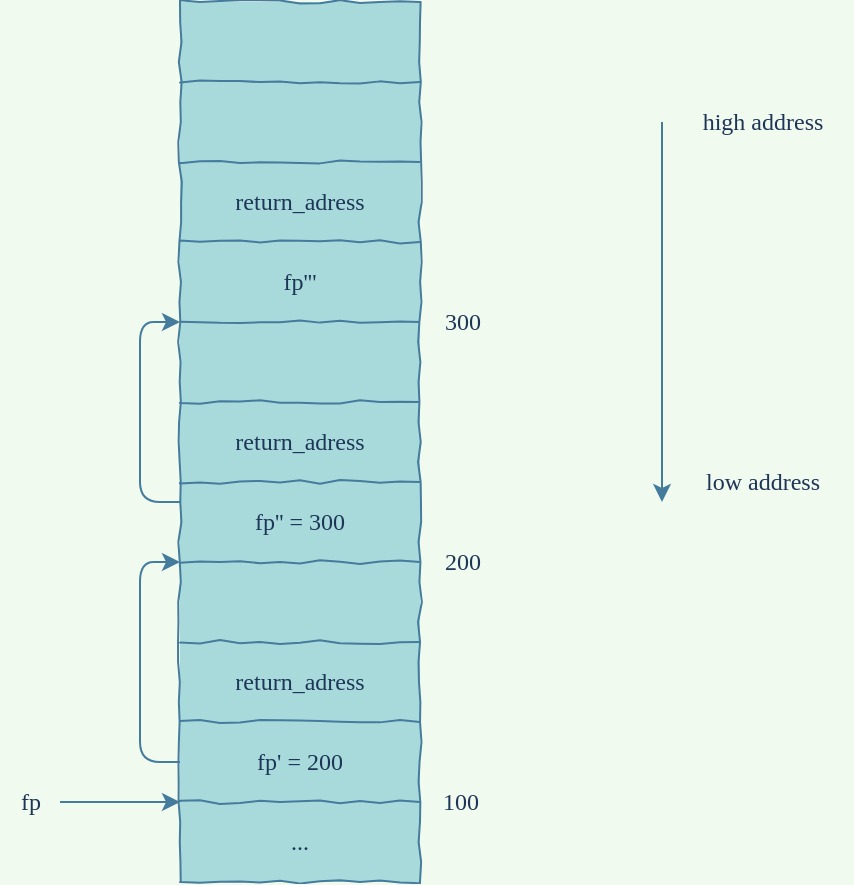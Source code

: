 <mxfile version="15.5.2" type="github">
  <diagram id="qzzveHbFKzM360SlWyRH" name="Page-1">
    <mxGraphModel dx="1074" dy="647" grid="1" gridSize="10" guides="1" tooltips="1" connect="1" arrows="1" fold="1" page="1" pageScale="1" pageWidth="827" pageHeight="1169" background="#F1FAEE" math="0" shadow="0">
      <root>
        <mxCell id="0" />
        <mxCell id="1" parent="0" />
        <mxCell id="kwKOkOC7tSV6xay0HEzO-1" value="" style="shape=table;startSize=0;container=1;collapsible=0;childLayout=tableLayout;rounded=0;sketch=0;fontColor=#1D3557;strokeColor=#457B9D;fillColor=#A8DADC;comic=1;fontFamily=Comic Sans MS;" vertex="1" parent="1">
          <mxGeometry x="380" y="80" width="120" height="440" as="geometry" />
        </mxCell>
        <mxCell id="kwKOkOC7tSV6xay0HEzO-2" value="" style="shape=partialRectangle;collapsible=0;dropTarget=0;pointerEvents=0;fillColor=none;top=0;left=0;bottom=0;right=0;points=[[0,0.5],[1,0.5]];portConstraint=eastwest;rounded=0;sketch=0;fontColor=#1D3557;strokeColor=#457B9D;fontFamily=Comic Sans MS;" vertex="1" parent="kwKOkOC7tSV6xay0HEzO-1">
          <mxGeometry width="120" height="40" as="geometry" />
        </mxCell>
        <mxCell id="kwKOkOC7tSV6xay0HEzO-3" value="" style="shape=partialRectangle;html=1;whiteSpace=wrap;connectable=0;overflow=hidden;fillColor=none;top=0;left=0;bottom=0;right=0;pointerEvents=1;rounded=0;sketch=0;fontColor=#1D3557;strokeColor=#457B9D;fontFamily=Comic Sans MS;" vertex="1" parent="kwKOkOC7tSV6xay0HEzO-2">
          <mxGeometry width="120" height="40" as="geometry">
            <mxRectangle width="120" height="40" as="alternateBounds" />
          </mxGeometry>
        </mxCell>
        <mxCell id="kwKOkOC7tSV6xay0HEzO-4" value="" style="shape=partialRectangle;collapsible=0;dropTarget=0;pointerEvents=0;fillColor=none;top=0;left=0;bottom=0;right=0;points=[[0,0.5],[1,0.5]];portConstraint=eastwest;rounded=0;sketch=0;fontColor=#1D3557;strokeColor=#457B9D;fontFamily=Comic Sans MS;" vertex="1" parent="kwKOkOC7tSV6xay0HEzO-1">
          <mxGeometry y="40" width="120" height="40" as="geometry" />
        </mxCell>
        <mxCell id="kwKOkOC7tSV6xay0HEzO-5" value="" style="shape=partialRectangle;html=1;whiteSpace=wrap;connectable=0;overflow=hidden;fillColor=none;top=0;left=0;bottom=0;right=0;pointerEvents=1;rounded=0;sketch=0;fontColor=#1D3557;strokeColor=#457B9D;fontFamily=Comic Sans MS;" vertex="1" parent="kwKOkOC7tSV6xay0HEzO-4">
          <mxGeometry width="120" height="40" as="geometry">
            <mxRectangle width="120" height="40" as="alternateBounds" />
          </mxGeometry>
        </mxCell>
        <mxCell id="kwKOkOC7tSV6xay0HEzO-6" value="" style="shape=partialRectangle;collapsible=0;dropTarget=0;pointerEvents=0;fillColor=none;top=0;left=0;bottom=0;right=0;points=[[0,0.5],[1,0.5]];portConstraint=eastwest;rounded=0;sketch=0;fontColor=#1D3557;strokeColor=#457B9D;fontFamily=Comic Sans MS;" vertex="1" parent="kwKOkOC7tSV6xay0HEzO-1">
          <mxGeometry y="80" width="120" height="40" as="geometry" />
        </mxCell>
        <mxCell id="kwKOkOC7tSV6xay0HEzO-7" value="return_adress" style="shape=partialRectangle;html=1;whiteSpace=wrap;connectable=0;overflow=hidden;fillColor=none;top=0;left=0;bottom=0;right=0;pointerEvents=1;rounded=0;sketch=0;fontColor=#1D3557;strokeColor=#457B9D;fontFamily=Comic Sans MS;" vertex="1" parent="kwKOkOC7tSV6xay0HEzO-6">
          <mxGeometry width="120" height="40" as="geometry">
            <mxRectangle width="120" height="40" as="alternateBounds" />
          </mxGeometry>
        </mxCell>
        <mxCell id="kwKOkOC7tSV6xay0HEzO-8" value="" style="shape=partialRectangle;collapsible=0;dropTarget=0;pointerEvents=0;fillColor=none;top=0;left=0;bottom=0;right=0;points=[[0,0.5],[1,0.5]];portConstraint=eastwest;rounded=0;sketch=0;fontColor=#1D3557;strokeColor=#457B9D;fontFamily=Comic Sans MS;" vertex="1" parent="kwKOkOC7tSV6xay0HEzO-1">
          <mxGeometry y="120" width="120" height="40" as="geometry" />
        </mxCell>
        <mxCell id="kwKOkOC7tSV6xay0HEzO-9" value="fp&#39;&#39;&#39;" style="shape=partialRectangle;html=1;whiteSpace=wrap;connectable=0;overflow=hidden;fillColor=none;top=0;left=0;bottom=0;right=0;pointerEvents=1;rounded=0;sketch=0;fontColor=#1D3557;strokeColor=#457B9D;fontFamily=Comic Sans MS;" vertex="1" parent="kwKOkOC7tSV6xay0HEzO-8">
          <mxGeometry width="120" height="40" as="geometry">
            <mxRectangle width="120" height="40" as="alternateBounds" />
          </mxGeometry>
        </mxCell>
        <mxCell id="kwKOkOC7tSV6xay0HEzO-10" value="" style="shape=partialRectangle;collapsible=0;dropTarget=0;pointerEvents=0;fillColor=none;top=0;left=0;bottom=0;right=0;points=[[0,0.5],[1,0.5]];portConstraint=eastwest;rounded=0;sketch=0;fontColor=#1D3557;strokeColor=#457B9D;fontFamily=Comic Sans MS;" vertex="1" parent="kwKOkOC7tSV6xay0HEzO-1">
          <mxGeometry y="160" width="120" height="40" as="geometry" />
        </mxCell>
        <mxCell id="kwKOkOC7tSV6xay0HEzO-11" value="" style="shape=partialRectangle;html=1;whiteSpace=wrap;connectable=0;overflow=hidden;fillColor=none;top=0;left=0;bottom=0;right=0;pointerEvents=1;rounded=0;sketch=0;fontColor=#1D3557;strokeColor=#457B9D;fontFamily=Comic Sans MS;" vertex="1" parent="kwKOkOC7tSV6xay0HEzO-10">
          <mxGeometry width="120" height="40" as="geometry">
            <mxRectangle width="120" height="40" as="alternateBounds" />
          </mxGeometry>
        </mxCell>
        <mxCell id="kwKOkOC7tSV6xay0HEzO-12" value="" style="shape=partialRectangle;collapsible=0;dropTarget=0;pointerEvents=0;fillColor=none;top=0;left=0;bottom=0;right=0;points=[[0,0.5],[1,0.5]];portConstraint=eastwest;rounded=0;sketch=0;fontColor=#1D3557;strokeColor=#457B9D;fontFamily=Comic Sans MS;" vertex="1" parent="kwKOkOC7tSV6xay0HEzO-1">
          <mxGeometry y="200" width="120" height="40" as="geometry" />
        </mxCell>
        <mxCell id="kwKOkOC7tSV6xay0HEzO-13" value="return_adress" style="shape=partialRectangle;html=1;whiteSpace=wrap;connectable=0;overflow=hidden;fillColor=none;top=0;left=0;bottom=0;right=0;pointerEvents=1;rounded=0;sketch=0;fontColor=#1D3557;strokeColor=#457B9D;fontFamily=Comic Sans MS;" vertex="1" parent="kwKOkOC7tSV6xay0HEzO-12">
          <mxGeometry width="120" height="40" as="geometry">
            <mxRectangle width="120" height="40" as="alternateBounds" />
          </mxGeometry>
        </mxCell>
        <mxCell id="kwKOkOC7tSV6xay0HEzO-31" style="edgeStyle=orthogonalEdgeStyle;curved=0;rounded=1;sketch=0;orthogonalLoop=1;jettySize=auto;html=1;fontFamily=Comic Sans MS;fontColor=#1D3557;strokeColor=#457B9D;fillColor=#A8DADC;labelBackgroundColor=#F1FAEE;" edge="1" parent="kwKOkOC7tSV6xay0HEzO-1" source="kwKOkOC7tSV6xay0HEzO-14" target="kwKOkOC7tSV6xay0HEzO-10">
          <mxGeometry relative="1" as="geometry">
            <Array as="points">
              <mxPoint x="-20" y="250" />
              <mxPoint x="-20" y="160" />
            </Array>
          </mxGeometry>
        </mxCell>
        <mxCell id="kwKOkOC7tSV6xay0HEzO-14" value="" style="shape=partialRectangle;collapsible=0;dropTarget=0;pointerEvents=0;fillColor=none;top=0;left=0;bottom=0;right=0;points=[[0,0.5],[1,0.5]];portConstraint=eastwest;rounded=0;sketch=0;fontColor=#1D3557;strokeColor=#457B9D;fontFamily=Comic Sans MS;" vertex="1" parent="kwKOkOC7tSV6xay0HEzO-1">
          <mxGeometry y="240" width="120" height="40" as="geometry" />
        </mxCell>
        <mxCell id="kwKOkOC7tSV6xay0HEzO-15" value="fp&#39;&#39; = 300" style="shape=partialRectangle;html=1;whiteSpace=wrap;connectable=0;overflow=hidden;fillColor=none;top=0;left=0;bottom=0;right=0;pointerEvents=1;rounded=0;sketch=0;fontColor=#1D3557;strokeColor=#457B9D;fontFamily=Comic Sans MS;" vertex="1" parent="kwKOkOC7tSV6xay0HEzO-14">
          <mxGeometry width="120" height="40" as="geometry">
            <mxRectangle width="120" height="40" as="alternateBounds" />
          </mxGeometry>
        </mxCell>
        <mxCell id="kwKOkOC7tSV6xay0HEzO-16" value="" style="shape=partialRectangle;collapsible=0;dropTarget=0;pointerEvents=0;fillColor=none;top=0;left=0;bottom=0;right=0;points=[[0,0.5],[1,0.5]];portConstraint=eastwest;rounded=0;sketch=0;fontColor=#1D3557;strokeColor=#457B9D;fontFamily=Comic Sans MS;" vertex="1" parent="kwKOkOC7tSV6xay0HEzO-1">
          <mxGeometry y="280" width="120" height="40" as="geometry" />
        </mxCell>
        <mxCell id="kwKOkOC7tSV6xay0HEzO-17" value="" style="shape=partialRectangle;html=1;whiteSpace=wrap;connectable=0;overflow=hidden;fillColor=none;top=0;left=0;bottom=0;right=0;pointerEvents=1;rounded=0;sketch=0;fontColor=#1D3557;strokeColor=#457B9D;fontFamily=Comic Sans MS;" vertex="1" parent="kwKOkOC7tSV6xay0HEzO-16">
          <mxGeometry width="120" height="40" as="geometry">
            <mxRectangle width="120" height="40" as="alternateBounds" />
          </mxGeometry>
        </mxCell>
        <mxCell id="kwKOkOC7tSV6xay0HEzO-18" value="" style="shape=partialRectangle;collapsible=0;dropTarget=0;pointerEvents=0;fillColor=none;top=0;left=0;bottom=0;right=0;points=[[0,0.5],[1,0.5]];portConstraint=eastwest;rounded=0;sketch=0;fontColor=#1D3557;strokeColor=#457B9D;fontFamily=Comic Sans MS;" vertex="1" parent="kwKOkOC7tSV6xay0HEzO-1">
          <mxGeometry y="320" width="120" height="40" as="geometry" />
        </mxCell>
        <mxCell id="kwKOkOC7tSV6xay0HEzO-19" value="return_adress" style="shape=partialRectangle;html=1;whiteSpace=wrap;connectable=0;overflow=hidden;fillColor=none;top=0;left=0;bottom=0;right=0;pointerEvents=1;rounded=0;sketch=0;fontColor=#1D3557;strokeColor=#457B9D;fontFamily=Comic Sans MS;" vertex="1" parent="kwKOkOC7tSV6xay0HEzO-18">
          <mxGeometry width="120" height="40" as="geometry">
            <mxRectangle width="120" height="40" as="alternateBounds" />
          </mxGeometry>
        </mxCell>
        <mxCell id="kwKOkOC7tSV6xay0HEzO-30" style="edgeStyle=orthogonalEdgeStyle;curved=0;rounded=1;sketch=0;orthogonalLoop=1;jettySize=auto;html=1;fontFamily=Comic Sans MS;fontColor=#1D3557;strokeColor=#457B9D;fillColor=#A8DADC;labelBackgroundColor=#F1FAEE;" edge="1" parent="kwKOkOC7tSV6xay0HEzO-1" source="kwKOkOC7tSV6xay0HEzO-20" target="kwKOkOC7tSV6xay0HEzO-16">
          <mxGeometry relative="1" as="geometry">
            <Array as="points">
              <mxPoint x="-20" y="380" />
              <mxPoint x="-20" y="280" />
            </Array>
          </mxGeometry>
        </mxCell>
        <mxCell id="kwKOkOC7tSV6xay0HEzO-20" value="" style="shape=partialRectangle;collapsible=0;dropTarget=0;pointerEvents=0;fillColor=none;top=0;left=0;bottom=0;right=0;points=[[0,0.5],[1,0.5]];portConstraint=eastwest;rounded=0;sketch=0;fontColor=#1D3557;strokeColor=#457B9D;fontFamily=Comic Sans MS;" vertex="1" parent="kwKOkOC7tSV6xay0HEzO-1">
          <mxGeometry y="360" width="120" height="40" as="geometry" />
        </mxCell>
        <mxCell id="kwKOkOC7tSV6xay0HEzO-21" value="fp&#39; = 200" style="shape=partialRectangle;html=1;whiteSpace=wrap;connectable=0;overflow=hidden;fillColor=none;top=0;left=0;bottom=0;right=0;pointerEvents=1;rounded=0;sketch=0;fontColor=#1D3557;strokeColor=#457B9D;fontFamily=Comic Sans MS;" vertex="1" parent="kwKOkOC7tSV6xay0HEzO-20">
          <mxGeometry width="120" height="40" as="geometry">
            <mxRectangle width="120" height="40" as="alternateBounds" />
          </mxGeometry>
        </mxCell>
        <mxCell id="kwKOkOC7tSV6xay0HEzO-22" value="" style="shape=partialRectangle;collapsible=0;dropTarget=0;pointerEvents=0;fillColor=none;top=0;left=0;bottom=0;right=0;points=[[0,0.5],[1,0.5]];portConstraint=eastwest;rounded=0;sketch=0;fontColor=#1D3557;strokeColor=#457B9D;fontFamily=Comic Sans MS;" vertex="1" parent="kwKOkOC7tSV6xay0HEzO-1">
          <mxGeometry y="400" width="120" height="40" as="geometry" />
        </mxCell>
        <mxCell id="kwKOkOC7tSV6xay0HEzO-23" value="..." style="shape=partialRectangle;html=1;whiteSpace=wrap;connectable=0;overflow=hidden;fillColor=none;top=0;left=0;bottom=0;right=0;pointerEvents=1;rounded=0;sketch=0;fontColor=#1D3557;strokeColor=#457B9D;fontFamily=Comic Sans MS;" vertex="1" parent="kwKOkOC7tSV6xay0HEzO-22">
          <mxGeometry width="120" height="40" as="geometry">
            <mxRectangle width="120" height="40" as="alternateBounds" />
          </mxGeometry>
        </mxCell>
        <mxCell id="kwKOkOC7tSV6xay0HEzO-26" value="" style="edgeStyle=orthogonalEdgeStyle;curved=0;rounded=1;sketch=0;orthogonalLoop=1;jettySize=auto;html=1;fontColor=#1D3557;strokeColor=#457B9D;fillColor=#A8DADC;fontFamily=Comic Sans MS;labelBackgroundColor=#F1FAEE;" edge="1" parent="1" source="kwKOkOC7tSV6xay0HEzO-24" target="kwKOkOC7tSV6xay0HEzO-22">
          <mxGeometry relative="1" as="geometry">
            <Array as="points">
              <mxPoint x="370" y="480" />
              <mxPoint x="370" y="480" />
            </Array>
          </mxGeometry>
        </mxCell>
        <mxCell id="kwKOkOC7tSV6xay0HEzO-24" value="fp" style="text;html=1;align=center;verticalAlign=middle;resizable=0;points=[];autosize=1;strokeColor=none;fillColor=none;fontColor=#1D3557;fontFamily=Comic Sans MS;" vertex="1" parent="1">
          <mxGeometry x="290" y="470" width="30" height="20" as="geometry" />
        </mxCell>
        <mxCell id="kwKOkOC7tSV6xay0HEzO-27" value="" style="endArrow=classic;html=1;rounded=1;sketch=0;fontColor=#1D3557;strokeColor=#457B9D;fillColor=#A8DADC;curved=0;fontFamily=Comic Sans MS;labelBackgroundColor=#F1FAEE;" edge="1" parent="1">
          <mxGeometry width="50" height="50" relative="1" as="geometry">
            <mxPoint x="621" y="140" as="sourcePoint" />
            <mxPoint x="621" y="330" as="targetPoint" />
          </mxGeometry>
        </mxCell>
        <mxCell id="kwKOkOC7tSV6xay0HEzO-28" value="high address" style="text;html=1;align=center;verticalAlign=middle;resizable=0;points=[];autosize=1;strokeColor=none;fillColor=none;fontColor=#1D3557;fontFamily=Comic Sans MS;" vertex="1" parent="1">
          <mxGeometry x="626" y="130" width="90" height="20" as="geometry" />
        </mxCell>
        <mxCell id="kwKOkOC7tSV6xay0HEzO-29" value="low address" style="text;html=1;align=center;verticalAlign=middle;resizable=0;points=[];autosize=1;strokeColor=none;fillColor=none;fontColor=#1D3557;fontFamily=Comic Sans MS;" vertex="1" parent="1">
          <mxGeometry x="631" y="310" width="80" height="20" as="geometry" />
        </mxCell>
        <mxCell id="kwKOkOC7tSV6xay0HEzO-32" value="100" style="text;html=1;align=center;verticalAlign=middle;resizable=0;points=[];autosize=1;strokeColor=none;fillColor=none;fontFamily=Comic Sans MS;fontColor=#1D3557;" vertex="1" parent="1">
          <mxGeometry x="500" y="470" width="40" height="20" as="geometry" />
        </mxCell>
        <mxCell id="kwKOkOC7tSV6xay0HEzO-33" value="200" style="text;html=1;align=center;verticalAlign=middle;resizable=0;points=[];autosize=1;strokeColor=none;fillColor=none;fontFamily=Comic Sans MS;fontColor=#1D3557;" vertex="1" parent="1">
          <mxGeometry x="501" y="350" width="40" height="20" as="geometry" />
        </mxCell>
        <mxCell id="kwKOkOC7tSV6xay0HEzO-34" value="300" style="text;html=1;align=center;verticalAlign=middle;resizable=0;points=[];autosize=1;strokeColor=none;fillColor=none;fontFamily=Comic Sans MS;fontColor=#1D3557;" vertex="1" parent="1">
          <mxGeometry x="501" y="230" width="40" height="20" as="geometry" />
        </mxCell>
      </root>
    </mxGraphModel>
  </diagram>
</mxfile>
